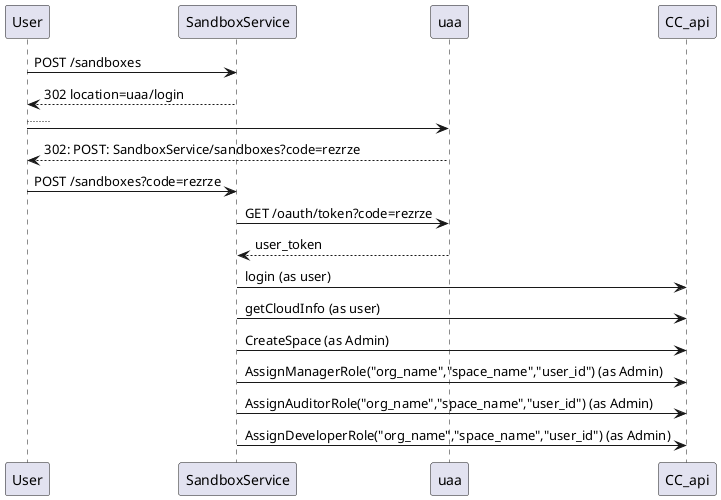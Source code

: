 @startuml
User -> SandboxService: POST /sandboxes
User <-- SandboxService: 302 location=uaa/login
User -> uaa: ....
User <-- uaa: 302: POST: SandboxService/sandboxes?code=rezrze
User -> SandboxService : POST /sandboxes?code=rezrze
SandboxService -> uaa : GET /oauth/token?code=rezrze
SandboxService <-- uaa : user_token
SandboxService -> CC_api: login (as user)
SandboxService -> CC_api: getCloudInfo (as user)
SandboxService -> CC_api: CreateSpace (as Admin)
SandboxService -> CC_api: AssignManagerRole("org_name","space_name","user_id") (as Admin)
SandboxService -> CC_api: AssignAuditorRole("org_name","space_name","user_id") (as Admin)
SandboxService -> CC_api: AssignDeveloperRole("org_name","space_name","user_id") (as Admin)
@enduml